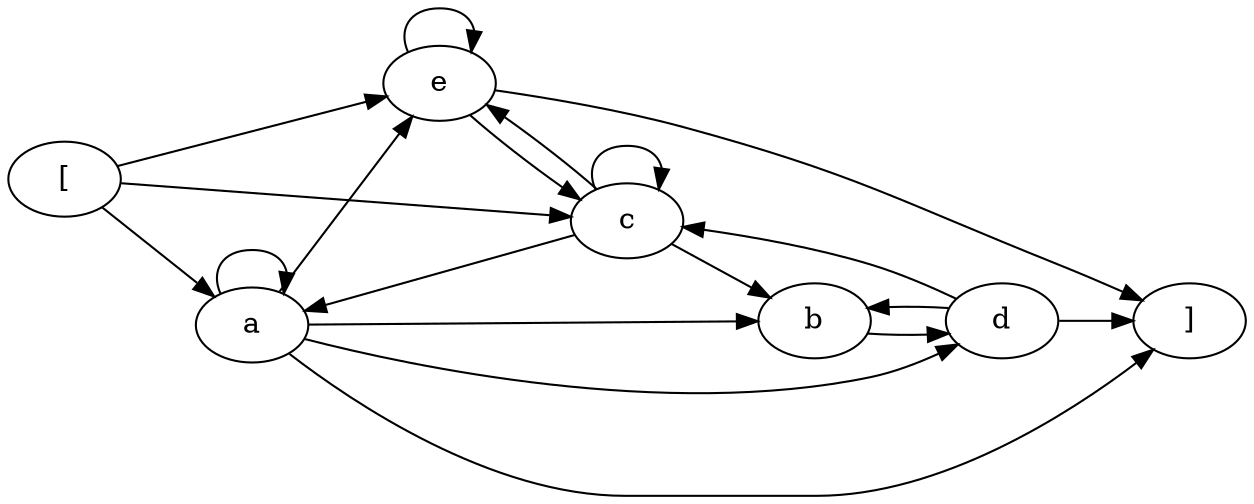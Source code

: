 digraph G {
rankdir = LR
label = "";
esg0_vertex0 -> esg0_vertex1;
esg0_vertex0 -> esg0_vertex3;
esg0_vertex0 -> esg0_vertex5;
esg0_vertex1 -> esg0_vertex6;
esg0_vertex4 -> esg0_vertex6;
esg0_vertex5 -> esg0_vertex6;
esg0_vertex1 -> esg0_vertex2;
esg0_vertex1 -> esg0_vertex4;
esg0_vertex1 -> esg0_vertex5;
esg0_vertex2 -> esg0_vertex4;
esg0_vertex3 -> esg0_vertex1;
esg0_vertex3 -> esg0_vertex2;
esg0_vertex3 -> esg0_vertex5;
esg0_vertex4 -> esg0_vertex2;
esg0_vertex4 -> esg0_vertex3;
esg0_vertex5 -> esg0_vertex3;
esg0_vertex1 -> esg0_vertex1;
esg0_vertex3 -> esg0_vertex3;
esg0_vertex5 -> esg0_vertex5;
esg0_vertex0 [label = "["]
esg0_vertex1 [label = "a"]
esg0_vertex3 [label = "c"]
esg0_vertex5 [label = "e"]
esg0_vertex6 [label = "]"]
esg0_vertex4 [label = "d"]
esg0_vertex2 [label = "b"]
}

